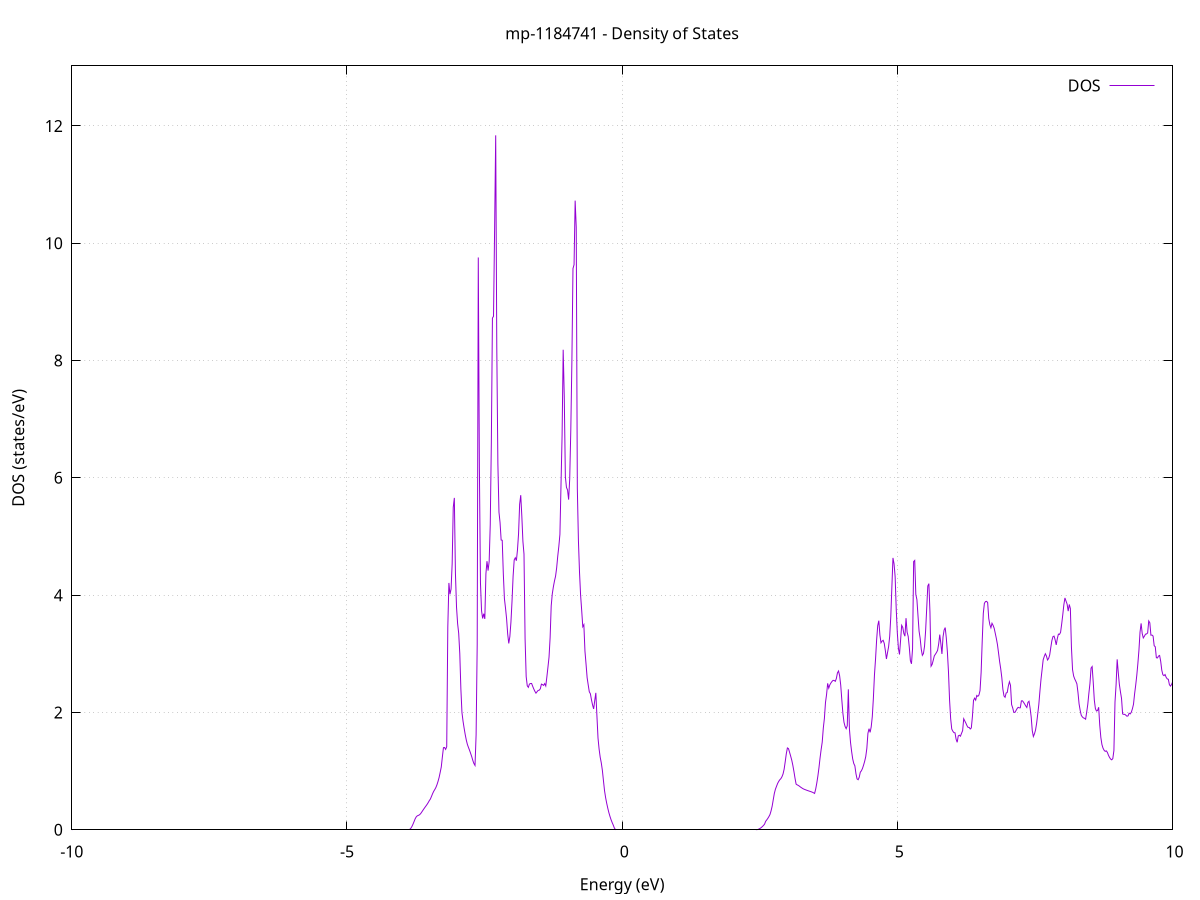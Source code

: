set title 'mp-1184741 - Density of States'
set xlabel 'Energy (eV)'
set ylabel 'DOS (states/eV)'
set grid
set xrange [-10:10]
set yrange [0:13.023]
set xzeroaxis lt -1
set terminal png size 800,600
set output 'mp-1184741_dos_gnuplot.png'
plot '-' using 1:2 with lines title 'DOS'
-24.011900 0.000000
-23.992100 0.000000
-23.972400 0.000000
-23.952600 0.000000
-23.932800 0.000000
-23.913000 0.000000
-23.893200 0.000000
-23.873500 0.000000
-23.853700 0.000000
-23.833900 0.000000
-23.814100 0.000000
-23.794400 0.000000
-23.774600 0.000000
-23.754800 0.000000
-23.735000 0.000000
-23.715300 0.000000
-23.695500 0.000000
-23.675700 0.000000
-23.655900 0.000000
-23.636200 0.000000
-23.616400 0.000000
-23.596600 0.000000
-23.576800 0.000000
-23.557000 0.000000
-23.537300 0.000000
-23.517500 0.000000
-23.497700 0.000000
-23.477900 0.000000
-23.458200 0.000000
-23.438400 0.000000
-23.418600 0.000000
-23.398800 0.000000
-23.379100 0.000000
-23.359300 0.000000
-23.339500 0.000000
-23.319700 0.000000
-23.300000 0.000000
-23.280200 0.000000
-23.260400 0.000000
-23.240600 0.000000
-23.220900 0.000000
-23.201100 0.000000
-23.181300 0.000000
-23.161500 0.000000
-23.141700 0.000000
-23.122000 0.000000
-23.102200 0.000000
-23.082400 0.000000
-23.062600 0.000000
-23.042900 0.000000
-23.023100 0.000000
-23.003300 0.000000
-22.983500 0.000000
-22.963800 0.000000
-22.944000 0.000000
-22.924200 0.000000
-22.904400 0.000000
-22.884700 0.000000
-22.864900 0.000000
-22.845100 0.000000
-22.825300 0.000000
-22.805500 0.000000
-22.785800 0.000000
-22.766000 0.000000
-22.746200 0.000000
-22.726400 0.000000
-22.706700 0.000000
-22.686900 0.000000
-22.667100 0.000000
-22.647300 0.000000
-22.627600 0.000000
-22.607800 0.000000
-22.588000 0.000000
-22.568200 0.000000
-22.548500 0.000000
-22.528700 0.000000
-22.508900 0.000000
-22.489100 0.000000
-22.469400 0.000000
-22.449600 0.000000
-22.429800 0.000000
-22.410000 0.000000
-22.390200 0.000000
-22.370500 0.000000
-22.350700 0.000000
-22.330900 0.000000
-22.311100 0.000000
-22.291400 0.000000
-22.271600 0.000000
-22.251800 0.000000
-22.232000 0.000000
-22.212300 0.000000
-22.192500 0.000000
-22.172700 0.000000
-22.152900 0.000000
-22.133200 67.455100
-22.113400 59.977800
-22.093600 0.000000
-22.073800 0.000000
-22.054100 0.000000
-22.034300 30.957800
-22.014500 20.294000
-21.994700 24.292600
-21.974900 0.000000
-21.955200 0.000000
-21.935400 10.044900
-21.915600 10.045000
-21.895800 5.603500
-21.876100 5.603500
-21.856300 4.570400
-21.836500 4.570400
-21.816700 4.570400
-21.797000 4.570400
-21.777200 4.769300
-21.757400 4.769300
-21.737600 4.769300
-21.717900 6.627800
-21.698100 6.627800
-21.678300 15.020000
-21.658500 0.000000
-21.638700 0.000000
-21.619000 0.000000
-21.599200 0.000000
-21.579400 0.000000
-21.559600 0.000000
-21.539900 0.000000
-21.520100 0.000000
-21.500300 0.000000
-21.480500 0.000000
-21.460800 0.000000
-21.441000 0.000000
-21.421200 0.000000
-21.401400 0.000000
-21.381700 0.000000
-21.361900 0.000000
-21.342100 0.000000
-21.322300 0.000000
-21.302600 0.000000
-21.282800 0.000000
-21.263000 0.000000
-21.243200 0.000000
-21.223400 0.000000
-21.203700 0.000000
-21.183900 0.000000
-21.164100 0.000000
-21.144300 0.000000
-21.124600 0.000000
-21.104800 0.000000
-21.085000 0.000000
-21.065200 0.000000
-21.045500 0.000000
-21.025700 0.000000
-21.005900 0.000000
-20.986100 0.000000
-20.966400 0.000000
-20.946600 0.000000
-20.926800 0.000000
-20.907000 0.000000
-20.887300 0.000000
-20.867500 0.000000
-20.847700 0.000000
-20.827900 0.000000
-20.808100 0.000000
-20.788400 0.000000
-20.768600 0.000000
-20.748800 0.000000
-20.729000 0.000000
-20.709300 0.000000
-20.689500 0.000000
-20.669700 0.000000
-20.649900 0.000000
-20.630200 0.000000
-20.610400 0.000000
-20.590600 0.000000
-20.570800 0.000000
-20.551100 0.000000
-20.531300 0.000000
-20.511500 0.000000
-20.491700 0.000000
-20.471900 0.000000
-20.452200 0.000000
-20.432400 0.000000
-20.412600 0.000000
-20.392800 0.000000
-20.373100 0.000000
-20.353300 0.000000
-20.333500 0.000000
-20.313700 0.000000
-20.294000 0.000000
-20.274200 0.000000
-20.254400 0.000000
-20.234600 0.000000
-20.214900 0.000000
-20.195100 0.000000
-20.175300 0.000000
-20.155500 0.000000
-20.135800 0.000000
-20.116000 0.000000
-20.096200 0.000000
-20.076400 0.000000
-20.056600 0.000000
-20.036900 0.000000
-20.017100 0.000000
-19.997300 0.000000
-19.977500 0.000000
-19.957800 0.000000
-19.938000 0.000000
-19.918200 0.000000
-19.898400 0.000000
-19.878700 0.000000
-19.858900 0.000000
-19.839100 0.000000
-19.819300 0.000000
-19.799600 0.000000
-19.779800 0.000000
-19.760000 0.000000
-19.740200 0.000000
-19.720500 0.000000
-19.700700 0.000000
-19.680900 0.000000
-19.661100 0.000000
-19.641300 0.000000
-19.621600 0.000000
-19.601800 0.000000
-19.582000 0.000000
-19.562200 0.000000
-19.542500 0.000000
-19.522700 0.000000
-19.502900 0.000000
-19.483100 0.000000
-19.463400 0.000000
-19.443600 0.000000
-19.423800 0.000000
-19.404000 0.000000
-19.384300 0.000000
-19.364500 0.000000
-19.344700 0.000000
-19.324900 0.000000
-19.305100 0.000000
-19.285400 0.000000
-19.265600 0.000000
-19.245800 0.000000
-19.226000 0.000000
-19.206300 0.000000
-19.186500 0.000000
-19.166700 0.000000
-19.146900 0.000000
-19.127200 0.000000
-19.107400 0.000000
-19.087600 0.000000
-19.067800 0.000000
-19.048100 0.000000
-19.028300 0.000000
-19.008500 0.000000
-18.988700 0.000000
-18.969000 0.000000
-18.949200 0.000000
-18.929400 0.000000
-18.909600 0.000000
-18.889800 0.000000
-18.870100 0.000000
-18.850300 0.000000
-18.830500 0.000000
-18.810700 0.000000
-18.791000 0.000000
-18.771200 0.000000
-18.751400 0.000000
-18.731600 0.000000
-18.711900 0.000000
-18.692100 0.000000
-18.672300 0.000000
-18.652500 0.000000
-18.632800 0.000000
-18.613000 0.000000
-18.593200 0.000000
-18.573400 0.000000
-18.553600 0.000000
-18.533900 0.000000
-18.514100 0.000000
-18.494300 0.000000
-18.474500 0.000000
-18.454800 0.000000
-18.435000 0.000000
-18.415200 0.000000
-18.395400 0.000000
-18.375700 0.000000
-18.355900 0.000000
-18.336100 0.000000
-18.316300 0.000000
-18.296600 0.000000
-18.276800 0.000000
-18.257000 0.000000
-18.237200 0.000000
-18.217500 0.000000
-18.197700 0.000000
-18.177900 0.000000
-18.158100 0.000000
-18.138300 0.000000
-18.118600 0.000000
-18.098800 0.000000
-18.079000 0.000000
-18.059200 0.000000
-18.039500 0.000000
-18.019700 0.000000
-17.999900 0.000000
-17.980100 0.000000
-17.960400 0.000000
-17.940600 0.000000
-17.920800 0.000000
-17.901000 0.000000
-17.881300 0.000000
-17.861500 0.000000
-17.841700 0.000000
-17.821900 0.000000
-17.802200 0.000000
-17.782400 0.000000
-17.762600 0.000000
-17.742800 0.000000
-17.723000 0.000000
-17.703300 0.000000
-17.683500 0.000000
-17.663700 0.000000
-17.643900 0.000000
-17.624200 0.000000
-17.604400 0.000000
-17.584600 0.000000
-17.564800 0.000000
-17.545100 0.000000
-17.525300 0.000000
-17.505500 0.000000
-17.485700 0.000000
-17.466000 0.000000
-17.446200 0.000000
-17.426400 0.000000
-17.406600 0.000000
-17.386800 0.000000
-17.367100 0.000000
-17.347300 0.000000
-17.327500 0.000000
-17.307700 0.000000
-17.288000 0.000000
-17.268200 0.000000
-17.248400 0.000000
-17.228600 0.000000
-17.208900 0.000000
-17.189100 0.000000
-17.169300 0.000000
-17.149500 0.000000
-17.129800 0.000000
-17.110000 0.000000
-17.090200 0.000000
-17.070400 0.000000
-17.050700 0.000000
-17.030900 0.000000
-17.011100 0.000000
-16.991300 0.000000
-16.971500 0.000000
-16.951800 0.000000
-16.932000 0.000000
-16.912200 0.000000
-16.892400 0.000000
-16.872700 0.000000
-16.852900 0.000000
-16.833100 0.000000
-16.813300 0.000000
-16.793600 0.000000
-16.773800 0.000000
-16.754000 0.000000
-16.734200 0.000000
-16.714500 0.000000
-16.694700 0.000000
-16.674900 0.000000
-16.655100 0.000000
-16.635400 0.000000
-16.615600 0.000000
-16.595800 0.000000
-16.576000 0.000000
-16.556200 0.000000
-16.536500 0.000000
-16.516700 0.000000
-16.496900 0.000000
-16.477100 0.000000
-16.457400 0.000000
-16.437600 0.000000
-16.417800 0.000000
-16.398000 0.000000
-16.378300 0.000000
-16.358500 0.000000
-16.338700 0.000000
-16.318900 0.000000
-16.299200 0.000000
-16.279400 0.000000
-16.259600 0.000000
-16.239800 0.000000
-16.220000 0.000000
-16.200300 0.000000
-16.180500 0.000000
-16.160700 0.000000
-16.140900 0.000000
-16.121200 0.000000
-16.101400 0.000000
-16.081600 0.000000
-16.061800 0.000000
-16.042100 0.000000
-16.022300 0.000000
-16.002500 0.000000
-15.982700 0.000000
-15.963000 0.000000
-15.943200 0.000000
-15.923400 0.000000
-15.903600 0.000000
-15.883900 0.000000
-15.864100 0.000000
-15.844300 0.000000
-15.824500 0.000000
-15.804700 0.000000
-15.785000 0.000000
-15.765200 0.000000
-15.745400 0.000000
-15.725600 0.000000
-15.705900 0.000000
-15.686100 0.000000
-15.666300 0.000000
-15.646500 0.000000
-15.626800 0.000000
-15.607000 0.000000
-15.587200 0.000000
-15.567400 0.000000
-15.547700 0.000000
-15.527900 0.000000
-15.508100 0.000000
-15.488300 0.000000
-15.468600 0.000000
-15.448800 0.000000
-15.429000 0.000000
-15.409200 0.000000
-15.389400 0.000000
-15.369700 0.000000
-15.349900 0.000000
-15.330100 0.000000
-15.310300 0.000000
-15.290600 0.000000
-15.270800 0.000000
-15.251000 0.000000
-15.231200 0.000000
-15.211500 0.000000
-15.191700 0.000000
-15.171900 0.000000
-15.152100 0.000000
-15.132400 0.000000
-15.112600 0.000000
-15.092800 0.000000
-15.073000 0.000000
-15.053200 0.000000
-15.033500 0.000000
-15.013700 0.000000
-14.993900 0.000000
-14.974100 0.000000
-14.954400 0.000000
-14.934600 0.000000
-14.914800 0.000000
-14.895000 0.000000
-14.875300 0.000000
-14.855500 0.000000
-14.835700 0.000000
-14.815900 0.000000
-14.796200 0.000000
-14.776400 0.000000
-14.756600 0.000000
-14.736800 0.000000
-14.717100 0.000000
-14.697300 0.000000
-14.677500 0.000000
-14.657700 0.000000
-14.637900 0.000000
-14.618200 0.000000
-14.598400 0.000000
-14.578600 0.000000
-14.558800 0.000000
-14.539100 0.000000
-14.519300 0.000000
-14.499500 0.000000
-14.479700 0.000000
-14.460000 0.000000
-14.440200 0.000000
-14.420400 0.000000
-14.400600 0.000000
-14.380900 0.000000
-14.361100 0.000000
-14.341300 0.000000
-14.321500 0.000000
-14.301700 0.000000
-14.282000 0.000000
-14.262200 0.000000
-14.242400 0.000000
-14.222600 0.000000
-14.202900 0.000000
-14.183100 0.000000
-14.163300 0.000000
-14.143500 0.000000
-14.123800 0.000000
-14.104000 0.000000
-14.084200 0.000000
-14.064400 0.000000
-14.044700 0.000000
-14.024900 0.000000
-14.005100 0.000000
-13.985300 0.000000
-13.965600 0.000000
-13.945800 0.000000
-13.926000 0.000000
-13.906200 0.000000
-13.886400 0.000000
-13.866700 0.000000
-13.846900 0.000000
-13.827100 0.000000
-13.807300 0.000000
-13.787600 0.014700
-13.767800 0.328000
-13.748000 0.715800
-13.728200 0.823500
-13.708500 1.086100
-13.688700 1.379500
-13.668900 1.629400
-13.649100 1.907100
-13.629400 2.339600
-13.609600 3.284500
-13.589800 3.519800
-13.570000 3.532700
-13.550300 3.578600
-13.530500 3.663000
-13.510700 3.776200
-13.490900 4.025400
-13.471100 4.161100
-13.451400 4.446600
-13.431600 4.656100
-13.411800 4.441000
-13.392000 4.652900
-13.372300 17.793500
-13.352500 28.680000
-13.332700 19.994700
-13.312900 18.565100
-13.293200 14.452500
-13.273400 10.870500
-13.253600 5.880200
-13.233800 6.047900
-13.214100 7.028200
-13.194300 7.117400
-13.174500 6.569800
-13.154700 6.091300
-13.134900 0.000000
-13.115200 0.000000
-13.095400 0.000000
-13.075600 0.000000
-13.055800 0.000000
-13.036100 0.000000
-13.016300 0.000000
-12.996500 0.000000
-12.976700 0.000000
-12.957000 0.000000
-12.937200 0.000000
-12.917400 0.000000
-12.897600 0.000000
-12.877900 0.000000
-12.858100 0.000000
-12.838300 0.000000
-12.818500 0.000000
-12.798800 0.000000
-12.779000 0.000000
-12.759200 0.000000
-12.739400 0.000000
-12.719600 0.000000
-12.699900 0.000000
-12.680100 0.000000
-12.660300 0.000000
-12.640500 0.000000
-12.620800 0.000000
-12.601000 0.000000
-12.581200 0.000000
-12.561400 0.000000
-12.541700 0.000000
-12.521900 0.000000
-12.502100 0.000000
-12.482300 0.000000
-12.462600 0.000000
-12.442800 0.000000
-12.423000 0.000000
-12.403200 0.000000
-12.383500 0.000000
-12.363700 0.000000
-12.343900 0.000000
-12.324100 0.000000
-12.304300 0.000000
-12.284600 0.000000
-12.264800 0.000000
-12.245000 0.000000
-12.225200 0.000000
-12.205500 0.000000
-12.185700 0.000000
-12.165900 0.000000
-12.146100 0.000000
-12.126400 0.000000
-12.106600 0.000000
-12.086800 0.000000
-12.067000 0.000000
-12.047300 0.000000
-12.027500 0.000000
-12.007700 0.000000
-11.987900 0.000000
-11.968100 0.000000
-11.948400 0.000000
-11.928600 0.000000
-11.908800 0.000000
-11.889000 0.000000
-11.869300 0.000000
-11.849500 0.000000
-11.829700 0.000000
-11.809900 0.000000
-11.790200 0.000000
-11.770400 0.000000
-11.750600 0.000000
-11.730800 0.000000
-11.711100 0.000000
-11.691300 0.000000
-11.671500 0.000000
-11.651700 0.000000
-11.632000 0.000000
-11.612200 0.000000
-11.592400 0.000000
-11.572600 0.000000
-11.552800 0.000000
-11.533100 0.000000
-11.513300 0.000000
-11.493500 0.000000
-11.473700 0.000000
-11.454000 0.000000
-11.434200 0.000000
-11.414400 0.000000
-11.394600 0.000000
-11.374900 0.000000
-11.355100 0.000000
-11.335300 0.000000
-11.315500 0.000000
-11.295800 0.000000
-11.276000 0.000000
-11.256200 0.000000
-11.236400 0.000000
-11.216700 0.000000
-11.196900 0.000000
-11.177100 0.000000
-11.157300 0.000000
-11.137500 0.000000
-11.117800 0.000000
-11.098000 0.000000
-11.078200 0.000000
-11.058400 0.000000
-11.038700 0.000000
-11.018900 0.000000
-10.999100 0.000000
-10.979300 0.000000
-10.959600 0.000000
-10.939800 0.000000
-10.920000 0.000000
-10.900200 0.000000
-10.880500 0.000000
-10.860700 0.000000
-10.840900 0.000000
-10.821100 0.000000
-10.801300 0.000000
-10.781600 0.000000
-10.761800 0.000000
-10.742000 0.000000
-10.722200 0.000000
-10.702500 0.000000
-10.682700 0.000000
-10.662900 0.000000
-10.643100 0.000000
-10.623400 0.000000
-10.603600 0.000000
-10.583800 0.000000
-10.564000 0.000000
-10.544300 0.000000
-10.524500 0.000000
-10.504700 0.000000
-10.484900 0.000000
-10.465200 0.000000
-10.445400 0.000000
-10.425600 0.000000
-10.405800 0.000000
-10.386000 0.000000
-10.366300 0.000000
-10.346500 0.000000
-10.326700 0.000000
-10.306900 0.000000
-10.287200 0.000000
-10.267400 0.000000
-10.247600 0.000000
-10.227800 0.000000
-10.208100 0.000000
-10.188300 0.000000
-10.168500 0.000000
-10.148700 0.000000
-10.129000 0.000000
-10.109200 0.000000
-10.089400 0.000000
-10.069600 0.000000
-10.049800 0.000000
-10.030100 0.000000
-10.010300 0.000000
-9.990500 0.000000
-9.970700 0.000000
-9.951000 0.000000
-9.931200 0.000000
-9.911400 0.000000
-9.891600 0.000000
-9.871900 0.000000
-9.852100 0.000000
-9.832300 0.000000
-9.812500 0.000000
-9.792800 0.000000
-9.773000 0.000000
-9.753200 0.000000
-9.733400 0.000000
-9.713700 0.000000
-9.693900 0.000000
-9.674100 0.000000
-9.654300 0.000000
-9.634500 0.000000
-9.614800 0.000000
-9.595000 0.000000
-9.575200 0.000000
-9.555400 0.000000
-9.535700 0.000000
-9.515900 0.000000
-9.496100 0.000000
-9.476300 0.000000
-9.456600 0.000000
-9.436800 0.000000
-9.417000 0.000000
-9.397200 0.000000
-9.377500 0.000000
-9.357700 0.000000
-9.337900 0.000000
-9.318100 0.000000
-9.298400 0.000000
-9.278600 0.000000
-9.258800 0.000000
-9.239000 0.000000
-9.219200 0.000000
-9.199500 0.000000
-9.179700 0.000000
-9.159900 0.000000
-9.140100 0.000000
-9.120400 0.000000
-9.100600 0.000000
-9.080800 0.000000
-9.061000 0.000000
-9.041300 0.000000
-9.021500 0.000000
-9.001700 0.000000
-8.981900 0.000000
-8.962200 0.000000
-8.942400 0.000000
-8.922600 0.000000
-8.902800 0.000000
-8.883000 0.000000
-8.863300 0.000000
-8.843500 0.000000
-8.823700 0.000000
-8.803900 0.000000
-8.784200 0.000000
-8.764400 0.000000
-8.744600 0.000000
-8.724800 0.000000
-8.705100 0.000000
-8.685300 0.000000
-8.665500 0.000000
-8.645700 0.000000
-8.626000 0.000000
-8.606200 0.000000
-8.586400 0.000000
-8.566600 0.000000
-8.546900 0.000000
-8.527100 0.000000
-8.507300 0.000000
-8.487500 0.000000
-8.467700 0.000000
-8.448000 0.000000
-8.428200 0.000000
-8.408400 0.000000
-8.388600 0.000000
-8.368900 0.000000
-8.349100 0.000000
-8.329300 0.000000
-8.309500 0.000000
-8.289800 0.000000
-8.270000 0.000000
-8.250200 0.000000
-8.230400 0.000000
-8.210700 0.000000
-8.190900 0.000000
-8.171100 0.000000
-8.151300 0.000000
-8.131600 0.000000
-8.111800 0.000000
-8.092000 0.000000
-8.072200 0.000000
-8.052400 0.000000
-8.032700 0.000000
-8.012900 0.000000
-7.993100 0.000000
-7.973300 0.000000
-7.953600 0.000000
-7.933800 0.000000
-7.914000 0.000000
-7.894200 0.000000
-7.874500 0.000000
-7.854700 0.000000
-7.834900 0.000000
-7.815100 0.000000
-7.795400 0.000000
-7.775600 0.000000
-7.755800 0.000000
-7.736000 0.000000
-7.716200 0.000000
-7.696500 0.000000
-7.676700 0.000000
-7.656900 0.000000
-7.637100 0.000000
-7.617400 0.000000
-7.597600 0.000000
-7.577800 0.000000
-7.558000 0.000000
-7.538300 0.000000
-7.518500 0.000000
-7.498700 0.000000
-7.478900 0.000000
-7.459200 0.000000
-7.439400 0.000000
-7.419600 0.000000
-7.399800 0.000000
-7.380100 0.000000
-7.360300 0.000000
-7.340500 0.000000
-7.320700 0.000000
-7.300900 0.000000
-7.281200 0.000000
-7.261400 0.000000
-7.241600 0.000000
-7.221800 0.000000
-7.202100 0.000000
-7.182300 0.000000
-7.162500 0.000000
-7.142700 0.000000
-7.123000 0.000000
-7.103200 0.000000
-7.083400 0.000000
-7.063600 0.000000
-7.043900 0.000000
-7.024100 0.000000
-7.004300 0.000000
-6.984500 0.000000
-6.964800 0.000000
-6.945000 0.000000
-6.925200 0.000000
-6.905400 0.000000
-6.885600 0.000000
-6.865900 0.000000
-6.846100 0.000000
-6.826300 0.000000
-6.806500 0.000000
-6.786800 0.000000
-6.767000 0.000000
-6.747200 0.000000
-6.727400 0.000000
-6.707700 0.000000
-6.687900 0.000000
-6.668100 0.000000
-6.648300 0.000000
-6.628600 0.000000
-6.608800 0.000000
-6.589000 0.000000
-6.569200 0.000000
-6.549400 0.000000
-6.529700 0.000000
-6.509900 0.000000
-6.490100 0.000000
-6.470300 0.000000
-6.450600 0.000000
-6.430800 0.000000
-6.411000 0.000000
-6.391200 0.000000
-6.371500 0.000000
-6.351700 0.000000
-6.331900 0.000000
-6.312100 0.000000
-6.292400 0.000000
-6.272600 0.000000
-6.252800 0.000000
-6.233000 0.000000
-6.213300 0.000000
-6.193500 0.000000
-6.173700 0.000000
-6.153900 0.000000
-6.134100 0.000000
-6.114400 0.000000
-6.094600 0.000000
-6.074800 0.000000
-6.055000 0.000000
-6.035300 0.000000
-6.015500 0.000000
-5.995700 0.000000
-5.975900 0.000000
-5.956200 0.000000
-5.936400 0.000000
-5.916600 0.000000
-5.896800 0.000000
-5.877100 0.000000
-5.857300 0.000000
-5.837500 0.000000
-5.817700 0.000000
-5.797900 0.000000
-5.778200 0.000000
-5.758400 0.000000
-5.738600 0.000000
-5.718800 0.000000
-5.699100 0.000000
-5.679300 0.000000
-5.659500 0.000000
-5.639700 0.000000
-5.620000 0.000000
-5.600200 0.000000
-5.580400 0.000000
-5.560600 0.000000
-5.540900 0.000000
-5.521100 0.000000
-5.501300 0.000000
-5.481500 0.000000
-5.461800 0.000000
-5.442000 0.000000
-5.422200 0.000000
-5.402400 0.000000
-5.382600 0.000000
-5.362900 0.000000
-5.343100 0.000000
-5.323300 0.000000
-5.303500 0.000000
-5.283800 0.000000
-5.264000 0.000000
-5.244200 0.000000
-5.224400 0.000000
-5.204700 0.000000
-5.184900 0.000000
-5.165100 0.000000
-5.145300 0.000000
-5.125600 0.000000
-5.105800 0.000000
-5.086000 0.000000
-5.066200 0.000000
-5.046500 0.000000
-5.026700 0.000000
-5.006900 0.000000
-4.987100 0.000000
-4.967300 0.000000
-4.947600 0.000000
-4.927800 0.000000
-4.908000 0.000000
-4.888200 0.000000
-4.868500 0.000000
-4.848700 0.000000
-4.828900 0.000000
-4.809100 0.000000
-4.789400 0.000000
-4.769600 0.000000
-4.749800 0.000000
-4.730000 0.000000
-4.710300 0.000000
-4.690500 0.000000
-4.670700 0.000000
-4.650900 0.000000
-4.631100 0.000000
-4.611400 0.000000
-4.591600 0.000000
-4.571800 0.000000
-4.552000 0.000000
-4.532300 0.000000
-4.512500 0.000000
-4.492700 0.000000
-4.472900 0.000000
-4.453200 0.000000
-4.433400 0.000000
-4.413600 0.000000
-4.393800 0.000000
-4.374100 0.000000
-4.354300 0.000000
-4.334500 0.000000
-4.314700 0.000000
-4.295000 0.000000
-4.275200 0.000000
-4.255400 0.000000
-4.235600 0.000000
-4.215800 0.000000
-4.196100 0.000000
-4.176300 0.000000
-4.156500 0.000000
-4.136700 0.000000
-4.117000 0.000000
-4.097200 0.000000
-4.077400 0.000000
-4.057600 0.000000
-4.037900 0.000000
-4.018100 0.000000
-3.998300 0.000000
-3.978500 0.000000
-3.958800 0.000000
-3.939000 0.000000
-3.919200 0.000000
-3.899400 0.000000
-3.879700 0.000000
-3.859900 0.006200
-3.840100 0.024600
-3.820300 0.055300
-3.800500 0.094900
-3.780800 0.139800
-3.761000 0.187200
-3.741200 0.220200
-3.721400 0.238400
-3.701700 0.245600
-3.681900 0.255700
-3.662100 0.274200
-3.642300 0.300700
-3.622600 0.328700
-3.602800 0.356000
-3.583000 0.382400
-3.563200 0.407900
-3.543500 0.434100
-3.523700 0.464000
-3.503900 0.497100
-3.484100 0.524200
-3.464300 0.568900
-3.444600 0.614600
-3.424800 0.654400
-3.405000 0.685200
-3.385200 0.719300
-3.365500 0.765700
-3.345700 0.823800
-3.325900 0.891800
-3.306100 0.979200
-3.286400 1.070500
-3.266600 1.241300
-3.246800 1.399800
-3.227000 1.402700
-3.207300 1.370700
-3.187500 1.416700
-3.167700 3.456500
-3.147900 4.208100
-3.128200 4.015600
-3.108400 4.103600
-3.088600 4.534000
-3.068800 5.496500
-3.049000 5.657900
-3.029300 4.374300
-3.009500 3.796500
-2.989700 3.515200
-2.969900 3.349200
-2.950200 3.004100
-2.930400 2.403900
-2.910600 1.998200
-2.890800 1.849600
-2.871100 1.731100
-2.851300 1.622300
-2.831500 1.528500
-2.811700 1.454000
-2.792000 1.402900
-2.772200 1.353800
-2.752400 1.300700
-2.732600 1.245100
-2.712900 1.181200
-2.693100 1.128900
-2.673300 1.096700
-2.653500 1.619600
-2.633700 3.152000
-2.614000 9.756300
-2.594200 6.192700
-2.574400 4.208200
-2.554600 3.733500
-2.534900 3.602500
-2.515100 3.683500
-2.495300 3.594600
-2.475500 4.362800
-2.455800 4.579400
-2.436000 4.418500
-2.416200 4.576300
-2.396400 5.202700
-2.376700 6.600300
-2.356900 8.722700
-2.337100 8.754700
-2.317300 10.240200
-2.297500 11.839300
-2.277800 8.214900
-2.258000 6.242600
-2.238200 5.415600
-2.218400 5.236400
-2.198700 4.940600
-2.178900 4.935100
-2.159100 4.366100
-2.139300 3.941900
-2.119600 3.781000
-2.099800 3.599800
-2.080000 3.339900
-2.060200 3.176700
-2.040500 3.292400
-2.020700 3.541300
-2.000900 3.896600
-1.981100 4.324000
-1.961400 4.599500
-1.941600 4.637000
-1.921800 4.587200
-1.902000 4.769100
-1.882200 5.047400
-1.862500 5.549200
-1.842700 5.704200
-1.822900 5.348900
-1.803100 4.916900
-1.783400 4.699600
-1.763600 3.256600
-1.743800 2.612200
-1.724000 2.454600
-1.704300 2.428200
-1.684500 2.484000
-1.664700 2.493500
-1.644900 2.494300
-1.625200 2.445300
-1.605400 2.400100
-1.585600 2.360500
-1.565800 2.329200
-1.546000 2.353900
-1.526300 2.375900
-1.506500 2.379400
-1.486700 2.403600
-1.466900 2.483200
-1.447200 2.474400
-1.427400 2.461200
-1.407600 2.491800
-1.387800 2.451500
-1.368100 2.605000
-1.348300 2.771300
-1.328500 2.944300
-1.308700 3.277100
-1.289000 3.817100
-1.269200 4.022400
-1.249400 4.142800
-1.229600 4.241500
-1.209900 4.322000
-1.190100 4.463700
-1.170300 4.663100
-1.150500 4.830500
-1.130700 5.035100
-1.111000 5.877600
-1.091200 6.724200
-1.071400 8.183500
-1.051600 7.390900
-1.031900 6.022900
-1.012100 5.837700
-0.992300 5.793100
-0.972500 5.628800
-0.952800 5.979000
-0.933000 6.814500
-0.913200 7.985900
-0.893400 9.567500
-0.873700 9.633300
-0.853900 10.725700
-0.834100 10.271400
-0.814300 5.820800
-0.794600 4.936400
-0.774800 4.394600
-0.755000 4.000500
-0.735200 3.740900
-0.715400 3.462500
-0.695700 3.496500
-0.675900 3.047600
-0.656100 2.825600
-0.636300 2.593800
-0.616600 2.469700
-0.596800 2.352500
-0.577000 2.318400
-0.557200 2.214800
-0.537500 2.128400
-0.517700 2.060500
-0.497900 2.203900
-0.478100 2.334500
-0.458400 1.943300
-0.438600 1.564500
-0.418800 1.376800
-0.399000 1.237700
-0.379200 1.141400
-0.359500 1.014500
-0.339700 0.837900
-0.319900 0.665800
-0.300100 0.546700
-0.280400 0.451100
-0.260600 0.366400
-0.240800 0.290900
-0.221000 0.227000
-0.201300 0.171200
-0.181500 0.123500
-0.161700 0.079800
-0.141900 0.031300
-0.122200 0.004000
-0.102400 0.000000
-0.082600 0.000000
-0.062800 0.000000
-0.043100 0.000000
-0.023300 0.000000
-0.003500 0.000000
0.016300 0.000000
0.036100 0.000000
0.055800 0.000000
0.075600 0.000000
0.095400 0.000000
0.115200 0.000000
0.134900 0.000000
0.154700 0.000000
0.174500 0.000000
0.194300 0.000000
0.214000 0.000000
0.233800 0.000000
0.253600 0.000000
0.273400 0.000000
0.293100 0.000000
0.312900 0.000000
0.332700 0.000000
0.352500 0.000000
0.372200 0.000000
0.392000 0.000000
0.411800 0.000000
0.431600 0.000000
0.451400 0.000000
0.471100 0.000000
0.490900 0.000000
0.510700 0.000000
0.530500 0.000000
0.550200 0.000000
0.570000 0.000000
0.589800 0.000000
0.609600 0.000000
0.629300 0.000000
0.649100 0.000000
0.668900 0.000000
0.688700 0.000000
0.708400 0.000000
0.728200 0.000000
0.748000 0.000000
0.767800 0.000000
0.787600 0.000000
0.807300 0.000000
0.827100 0.000000
0.846900 0.000000
0.866700 0.000000
0.886400 0.000000
0.906200 0.000000
0.926000 0.000000
0.945800 0.000000
0.965500 0.000000
0.985300 0.000000
1.005100 0.000000
1.024900 0.000000
1.044600 0.000000
1.064400 0.000000
1.084200 0.000000
1.104000 0.000000
1.123700 0.000000
1.143500 0.000000
1.163300 0.000000
1.183100 0.000000
1.202900 0.000000
1.222600 0.000000
1.242400 0.000000
1.262200 0.000000
1.282000 0.000000
1.301700 0.000000
1.321500 0.000000
1.341300 0.000000
1.361100 0.000000
1.380800 0.000000
1.400600 0.000000
1.420400 0.000000
1.440200 0.000000
1.459900 0.000000
1.479700 0.000000
1.499500 0.000000
1.519300 0.000000
1.539000 0.000000
1.558800 0.000000
1.578600 0.000000
1.598400 0.000000
1.618200 0.000000
1.637900 0.000000
1.657700 0.000000
1.677500 0.000000
1.697300 0.000000
1.717000 0.000000
1.736800 0.000000
1.756600 0.000000
1.776400 0.000000
1.796100 0.000000
1.815900 0.000000
1.835700 0.000000
1.855500 0.000000
1.875200 0.000000
1.895000 0.000000
1.914800 0.000000
1.934600 0.000000
1.954400 0.000000
1.974100 0.000000
1.993900 0.000000
2.013700 0.000000
2.033500 0.000000
2.053200 0.000000
2.073000 0.000000
2.092800 0.000000
2.112600 0.000000
2.132300 0.000000
2.152100 0.000000
2.171900 0.000000
2.191700 0.000000
2.211400 0.000000
2.231200 0.000000
2.251000 0.000000
2.270800 0.000000
2.290500 0.000000
2.310300 0.000000
2.330100 0.000000
2.349900 0.000000
2.369700 0.000000
2.389400 0.000000
2.409200 0.000000
2.429000 0.000000
2.448800 0.001800
2.468500 0.006500
2.488300 0.014100
2.508100 0.024600
2.527900 0.038100
2.547600 0.054500
2.567400 0.073300
2.587200 0.095400
2.607000 0.142800
2.626700 0.167500
2.646500 0.193700
2.666300 0.224400
2.686100 0.259600
2.705900 0.322000
2.725600 0.401100
2.745400 0.510800
2.765200 0.618900
2.785000 0.691200
2.804700 0.740400
2.824500 0.788600
2.844300 0.823700
2.864100 0.852400
2.883800 0.871200
2.903600 0.903600
2.923400 0.950900
2.943200 1.031800
2.962900 1.158000
2.982700 1.295100
3.002500 1.395100
3.022300 1.383800
3.042000 1.321800
3.061800 1.256500
3.081600 1.187500
3.101400 1.099600
3.121200 0.994300
3.140900 0.879900
3.160700 0.779100
3.180500 0.765500
3.200300 0.756800
3.220000 0.743900
3.239800 0.729000
3.259600 0.716500
3.279400 0.704000
3.299100 0.694200
3.318900 0.686600
3.338700 0.679400
3.358500 0.672500
3.378200 0.665800
3.398000 0.659500
3.417800 0.653400
3.437600 0.647100
3.457300 0.639700
3.477100 0.630400
3.496900 0.619600
3.516700 0.693800
3.536500 0.794600
3.556200 0.914500
3.576000 1.056100
3.595800 1.222000
3.615600 1.367600
3.635300 1.492700
3.655100 1.732500
3.674900 1.898900
3.694700 2.169400
3.714400 2.305800
3.734200 2.496400
3.754000 2.414700
3.773800 2.470500
3.793500 2.503000
3.813300 2.528900
3.833100 2.547600
3.852900 2.545200
3.872700 2.530400
3.892400 2.579400
3.912200 2.675000
3.932000 2.707100
3.951800 2.625300
3.971500 2.467200
3.991300 2.216400
4.011100 1.985300
4.030900 1.833300
4.050600 1.761400
4.070400 1.723600
4.090200 1.772500
4.110000 2.393600
4.129700 1.720200
4.149500 1.490700
4.169300 1.336400
4.189100 1.207900
4.208800 1.129800
4.228600 1.090500
4.248400 0.955900
4.268200 0.867200
4.288000 0.853300
4.307700 0.894700
4.327500 0.981900
4.347300 1.005400
4.367100 1.045800
4.386800 1.102400
4.406600 1.167100
4.426400 1.248300
4.446200 1.388400
4.465900 1.644200
4.485700 1.723200
4.505500 1.660600
4.525300 1.753700
4.545000 1.927400
4.564800 2.238400
4.584600 2.638900
4.604400 2.913300
4.624100 3.238400
4.643900 3.480900
4.663700 3.564700
4.683500 3.320100
4.703300 3.187600
4.723000 3.216600
4.742800 3.229900
4.762600 3.177300
4.782400 3.055600
4.802100 2.912100
4.821900 3.019600
4.841700 3.121600
4.861500 3.298400
4.881200 3.633100
4.901000 4.138600
4.920800 4.634700
4.940600 4.534400
4.960300 4.314600
4.980100 3.761600
4.999900 3.357300
5.019700 3.093800
5.039500 2.988700
5.059200 3.229800
5.079000 3.485600
5.098800 3.450400
5.118600 3.346200
5.138300 3.300100
5.158100 3.607800
5.177900 3.368400
5.197700 3.296200
5.217400 3.111900
5.237200 2.883900
5.257000 2.829300
5.276800 3.087500
5.296500 4.572200
5.316300 4.592000
5.336100 4.012000
5.355900 3.923100
5.375600 3.649400
5.395400 3.385400
5.415200 3.260300
5.435000 3.077800
5.454800 2.973800
5.474500 3.004100
5.494300 3.128000
5.514100 3.391900
5.533900 3.772400
5.553600 4.154900
5.573400 4.196100
5.593200 3.708900
5.613000 2.788300
5.632700 2.819100
5.652500 2.889500
5.672300 2.964900
5.692100 2.993100
5.711800 3.022300
5.731600 3.058700
5.751400 3.167500
5.771200 3.326900
5.790900 3.173100
5.810700 2.996900
5.830500 3.286500
5.850300 3.405500
5.870100 3.446800
5.889800 3.272100
5.909600 3.033900
5.929400 2.695500
5.949200 2.213100
5.968900 1.897500
5.988700 1.718600
6.008500 1.680800
6.028300 1.656300
6.048000 1.653500
6.067800 1.544500
6.087600 1.491400
6.107400 1.600300
6.127100 1.612000
6.146900 1.595400
6.166700 1.644200
6.186500 1.689800
6.206300 1.892500
6.226000 1.855200
6.245800 1.818000
6.265600 1.775000
6.285400 1.745400
6.305100 1.745200
6.324900 1.718300
6.344700 1.736300
6.364500 1.930000
6.384200 2.205500
6.404000 2.243900
6.423800 2.210100
6.443600 2.289700
6.463300 2.274600
6.483100 2.296700
6.502900 2.373000
6.522700 2.680900
6.542400 3.209800
6.562200 3.689300
6.582000 3.861200
6.601800 3.889900
6.621600 3.894300
6.641300 3.874800
6.661100 3.603300
6.680900 3.498300
6.700700 3.444100
6.720400 3.520500
6.740200 3.484700
6.760000 3.435000
6.779800 3.348600
6.799500 3.260200
6.819300 3.157200
6.839100 3.015300
6.858900 2.867500
6.878600 2.744700
6.898400 2.595200
6.918200 2.394200
6.938000 2.281400
6.957800 2.258700
6.977500 2.331200
6.997300 2.341200
7.017100 2.449500
7.036900 2.523300
7.056600 2.462100
7.076400 2.134100
7.096200 2.078700
7.116000 2.004000
7.135700 2.000000
7.155500 2.030900
7.175300 2.064200
7.195100 2.087300
7.214800 2.078900
7.234600 2.079400
7.254400 2.197600
7.274200 2.198400
7.293900 2.173300
7.313700 2.142700
7.333500 2.111000
7.353300 2.084400
7.373100 2.172100
7.392800 2.191000
7.412600 2.073300
7.432400 1.923700
7.452200 1.689200
7.471900 1.590100
7.491700 1.634800
7.511500 1.700300
7.531300 1.815800
7.551000 1.972300
7.570800 2.132900
7.590600 2.356600
7.610400 2.563300
7.630100 2.726500
7.649900 2.896500
7.669700 2.953900
7.689500 3.000800
7.709200 2.963100
7.729000 2.894400
7.748800 2.919500
7.768600 2.980200
7.788400 3.106700
7.808100 3.223900
7.827900 3.292800
7.847700 3.301900
7.867500 3.239100
7.887200 3.151600
7.907000 3.259000
7.926800 3.335200
7.946600 3.331100
7.966300 3.366200
7.986100 3.505600
8.005900 3.662400
8.025700 3.834700
8.045400 3.952300
8.065200 3.899200
8.085000 3.848500
8.104800 3.727300
8.124600 3.841200
8.144300 3.770600
8.164100 3.103500
8.183900 2.729200
8.203700 2.621200
8.223400 2.570900
8.243200 2.532500
8.263000 2.487100
8.282800 2.338200
8.302500 2.145300
8.322300 2.036200
8.342100 1.951900
8.361900 1.924400
8.381600 1.906900
8.401400 1.900700
8.421200 1.885100
8.441000 2.006200
8.460700 2.137900
8.480500 2.326900
8.500300 2.496300
8.520100 2.755900
8.539900 2.782400
8.559600 2.517300
8.579400 2.211500
8.599200 2.064700
8.619000 2.024400
8.638700 2.033400
8.658500 2.088900
8.678300 1.781400
8.698100 1.573400
8.717800 1.453100
8.737600 1.391600
8.757400 1.355400
8.777200 1.336800
8.796900 1.345400
8.816700 1.319500
8.836500 1.270400
8.856300 1.232900
8.876000 1.205200
8.895800 1.192300
8.915600 1.214200
8.935400 1.351500
8.955200 2.177600
8.974900 2.471800
8.994700 2.905100
9.014500 2.679700
9.034300 2.479600
9.054000 2.353500
9.073800 2.239700
9.093600 1.974800
9.113400 1.967400
9.133100 1.967700
9.152900 1.952600
9.172700 1.935700
9.192500 1.942200
9.212200 1.987300
9.232000 1.975600
9.251800 2.004500
9.271600 2.062400
9.291400 2.139800
9.311100 2.314900
9.330900 2.462100
9.350700 2.629300
9.370500 2.830700
9.390200 3.060900
9.410000 3.369700
9.429800 3.518600
9.449600 3.345800
9.469300 3.270500
9.489100 3.299100
9.508900 3.334200
9.528700 3.338400
9.548400 3.355500
9.568200 3.560600
9.588000 3.528500
9.607800 3.318100
9.627500 3.318800
9.647300 3.302600
9.667100 3.138300
9.686900 3.119700
9.706700 2.932900
9.726400 2.929100
9.746200 2.961600
9.766000 2.971400
9.785800 2.870800
9.805500 2.719600
9.825300 2.643100
9.845100 2.627800
9.864900 2.646500
9.884600 2.599200
9.904400 2.572100
9.924200 2.565500
9.944000 2.472600
9.963700 2.449100
9.983500 2.477700
10.003300 2.524800
10.023100 2.593500
10.042900 2.768200
10.062600 3.013900
10.082400 2.980200
10.102200 3.059700
10.122000 3.155000
10.141700 3.214900
10.161500 3.263700
10.181300 3.065400
10.201100 3.278000
10.220800 3.255800
10.240600 3.005100
10.260400 2.784100
10.280200 2.589300
10.299900 2.419500
10.319700 2.307100
10.339500 2.250900
10.359300 2.141100
10.379000 2.837100
10.398800 2.419000
10.418600 2.347300
10.438400 2.409500
10.458200 2.534600
10.477900 2.698900
10.497700 2.929000
10.517500 3.517400
10.537300 3.896700
10.557000 3.775200
10.576800 3.902500
10.596600 4.427500
10.616400 5.660700
10.636100 5.239100
10.655900 4.990100
10.675700 4.679000
10.695500 4.433800
10.715200 4.275600
10.735000 4.132400
10.754800 3.936300
10.774600 3.611700
10.794300 3.432200
10.814100 3.294200
10.833900 3.199400
10.853700 3.265000
10.873500 3.179800
10.893200 3.141500
10.913000 3.434900
10.932800 3.301100
10.952600 3.216700
10.972300 3.046400
10.992100 2.891100
11.011900 2.716300
11.031700 2.578400
11.051400 2.442300
11.071200 2.324500
11.091000 2.239600
11.110800 2.178800
11.130500 2.490800
11.150300 2.221700
11.170100 2.126800
11.189900 2.105000
11.209700 2.041100
11.229400 2.032500
11.249200 2.039700
11.269000 2.054600
11.288800 2.095800
11.308500 2.234300
11.328300 2.271800
11.348100 2.380600
11.367900 2.413900
11.387600 2.359400
11.407400 2.281300
11.427200 2.239500
11.447000 2.208700
11.466700 2.161300
11.486500 2.120900
11.506300 2.081500
11.526100 2.041300
11.545800 1.975400
11.565600 1.861500
11.585400 1.744300
11.605200 1.630800
11.625000 1.547000
11.644700 1.504200
11.664500 1.489500
11.684300 1.496000
11.704100 1.544600
11.723800 1.655800
11.743600 1.866300
11.763400 2.011400
11.783200 2.293600
11.802900 2.270800
11.822700 2.377500
11.842500 2.515400
11.862300 2.858600
11.882000 2.590100
11.901800 2.545500
11.921600 2.535800
11.941400 2.540600
11.961100 2.546800
11.980900 2.568000
12.000700 2.610600
12.020500 2.819600
12.040300 2.890100
12.060000 2.962500
12.079800 3.068800
12.099600 3.281000
12.119400 3.333000
12.139100 3.315800
12.158900 3.196600
12.178700 3.010700
12.198500 3.004900
12.218200 2.898700
12.238000 2.773600
12.257800 2.586600
12.277600 2.426800
12.297300 2.296400
12.317100 2.138800
12.336900 2.094100
12.356700 2.207900
12.376500 2.375600
12.396200 2.541600
12.416000 2.654200
12.435800 2.645900
12.455600 2.632000
12.475300 2.572500
12.495100 2.509800
12.514900 2.447500
12.534700 2.419200
12.554400 2.379200
12.574200 2.338000
12.594000 2.402300
12.613800 2.507600
12.633500 2.724600
12.653300 3.305400
12.673100 3.241500
12.692900 3.128400
12.712600 3.119200
12.732400 3.187600
12.752200 3.255500
12.772000 3.173800
12.791800 3.127800
12.811500 2.886900
12.831300 2.797000
12.851100 2.729100
12.870900 2.694600
12.890600 2.727500
12.910400 3.075300
12.930200 3.636700
12.950000 3.829200
12.969700 3.751500
12.989500 3.527700
13.009300 3.392600
13.029100 3.245700
13.048800 3.055500
13.068600 2.734200
13.088400 2.369200
13.108200 1.982200
13.127900 1.274300
13.147700 0.870100
13.167500 0.681400
13.187300 0.608100
13.207100 0.543100
13.226800 0.485400
13.246600 0.435100
13.266400 0.388900
13.286200 0.341700
13.305900 0.271600
13.325700 0.277600
13.345500 0.125300
13.365300 0.095500
13.385000 0.069800
13.404800 0.048100
13.424600 0.030400
13.444400 0.016800
13.464100 0.007200
13.483900 0.001600
13.503700 0.000000
13.523500 0.000000
13.543300 0.000000
13.563000 0.000000
13.582800 0.000000
13.602600 0.000000
13.622400 0.000000
13.642100 0.000000
13.661900 0.000000
13.681700 0.000000
13.701500 0.000000
13.721200 0.000000
13.741000 0.000000
13.760800 0.000000
13.780600 0.000000
13.800300 0.000000
13.820100 0.000000
13.839900 0.000000
13.859700 0.000000
13.879400 0.000000
13.899200 0.000000
13.919000 0.000000
13.938800 0.000000
13.958600 0.000000
13.978300 0.000000
13.998100 0.000000
14.017900 0.000000
14.037700 0.000000
14.057400 0.000000
14.077200 0.000000
14.097000 0.000000
14.116800 0.000000
14.136500 0.000000
14.156300 0.000000
14.176100 0.000000
14.195900 0.000000
14.215600 0.000000
14.235400 0.000000
14.255200 0.000000
14.275000 0.000000
14.294800 0.000000
14.314500 0.000000
14.334300 0.000000
14.354100 0.000000
14.373900 0.000000
14.393600 0.000000
14.413400 0.000000
14.433200 0.000000
14.453000 0.000000
14.472700 0.000000
14.492500 0.000000
14.512300 0.000000
14.532100 0.000000
14.551800 0.000000
14.571600 0.000000
14.591400 0.000000
14.611200 0.000000
14.630900 0.000000
14.650700 0.000000
14.670500 0.000000
14.690300 0.000000
14.710100 0.000000
14.729800 0.000000
14.749600 0.000000
14.769400 0.000000
14.789200 0.000000
14.808900 0.000000
14.828700 0.000000
14.848500 0.000000
14.868300 0.000000
14.888000 0.000000
14.907800 0.000000
14.927600 0.000000
14.947400 0.000000
14.967100 0.000000
14.986900 0.000000
15.006700 0.000000
15.026500 0.000000
15.046200 0.000000
15.066000 0.000000
15.085800 0.000000
15.105600 0.000000
15.125400 0.000000
15.145100 0.000000
15.164900 0.000000
15.184700 0.000000
15.204500 0.000000
15.224200 0.000000
15.244000 0.000000
15.263800 0.000000
15.283600 0.000000
15.303300 0.000000
15.323100 0.000000
15.342900 0.000000
15.362700 0.000000
15.382400 0.000000
15.402200 0.000000
15.422000 0.000000
15.441800 0.000000
15.461600 0.000000
15.481300 0.000000
15.501100 0.000000
15.520900 0.000000
15.540700 0.000000
e
